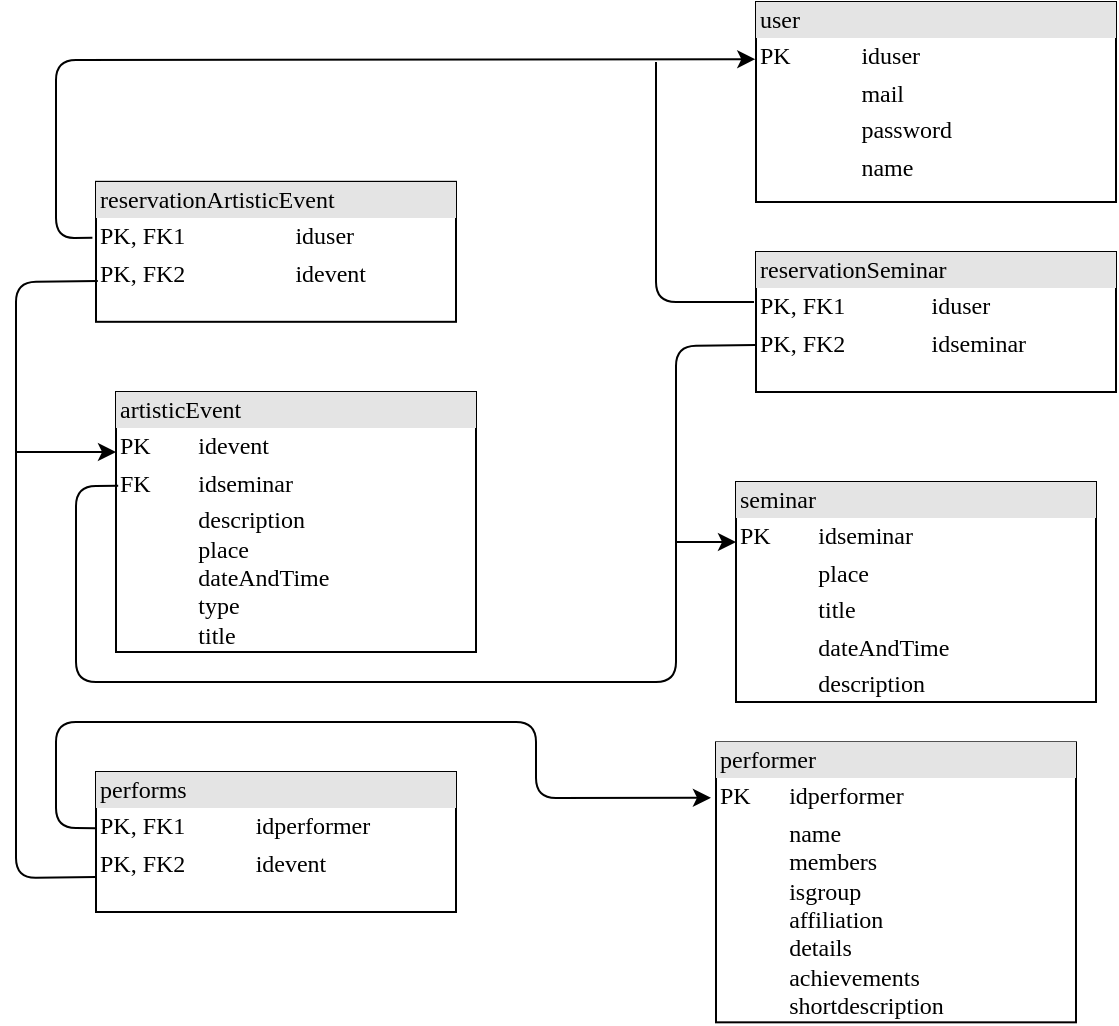 <mxfile version="10.9.5" type="device"><diagram name="Page-1" id="2ca16b54-16f6-2749-3443-fa8db7711227"><mxGraphModel dx="878" dy="518" grid="1" gridSize="10" guides="1" tooltips="1" connect="1" arrows="1" fold="1" page="1" pageScale="1" pageWidth="1100" pageHeight="850" background="#ffffff" math="0" shadow="0"><root><mxCell id="0"/><mxCell id="1" parent="0"/><mxCell id="2ed32ef02a7f4228-1" value="&lt;div style=&quot;box-sizing: border-box ; width: 100% ; background: #e4e4e4 ; padding: 2px&quot;&gt;artisticEvent&lt;/div&gt;&lt;table style=&quot;width: 100% ; font-size: 1em&quot; cellpadding=&quot;2&quot; cellspacing=&quot;0&quot;&gt;&lt;tbody&gt;&lt;tr&gt;&lt;td&gt;PK&lt;br&gt;&lt;/td&gt;&lt;td&gt;idevent&lt;br&gt;&lt;/td&gt;&lt;/tr&gt;&lt;tr&gt;&lt;td&gt;FK&lt;/td&gt;&lt;td&gt;idseminar&lt;/td&gt;&lt;/tr&gt;&lt;tr&gt;&lt;td&gt;&lt;br&gt;&lt;/td&gt;&lt;td&gt;description&lt;br&gt;place&lt;br&gt;dateAndTime&lt;br&gt;type&lt;br&gt;title&lt;/td&gt;&lt;/tr&gt;&lt;/tbody&gt;&lt;/table&gt;" style="verticalAlign=top;align=left;overflow=fill;html=1;rounded=0;shadow=0;comic=0;labelBackgroundColor=none;strokeColor=#000000;strokeWidth=1;fillColor=#ffffff;fontFamily=Verdana;fontSize=12;fontColor=#000000;" parent="1" vertex="1"><mxGeometry x="170" y="305" width="180" height="130" as="geometry"/></mxCell><mxCell id="2ed32ef02a7f4228-2" value="&lt;div style=&quot;box-sizing: border-box ; width: 100% ; background: #e4e4e4 ; padding: 2px&quot;&gt;user&lt;/div&gt;&lt;table style=&quot;width: 100% ; font-size: 1em&quot; cellpadding=&quot;2&quot; cellspacing=&quot;0&quot;&gt;&lt;tbody&gt;&lt;tr&gt;&lt;td&gt;PK&lt;/td&gt;&lt;td&gt;iduser&lt;/td&gt;&lt;/tr&gt;&lt;tr&gt;&lt;td&gt;&lt;br&gt;&lt;/td&gt;&lt;td&gt;mail&lt;/td&gt;&lt;/tr&gt;&lt;tr&gt;&lt;td&gt;&lt;/td&gt;&lt;td&gt;password&lt;/td&gt;&lt;/tr&gt;&lt;tr&gt;&lt;td&gt;&lt;br&gt;&lt;/td&gt;&lt;td&gt;name&lt;br&gt;&lt;/td&gt;&lt;/tr&gt;&lt;tr&gt;&lt;td&gt;&lt;br&gt;&lt;/td&gt;&lt;td&gt;&lt;br&gt;&lt;/td&gt;&lt;/tr&gt;&lt;tr&gt;&lt;td&gt;&lt;br&gt;&lt;/td&gt;&lt;td&gt;&lt;br&gt;&lt;/td&gt;&lt;/tr&gt;&lt;/tbody&gt;&lt;/table&gt;" style="verticalAlign=top;align=left;overflow=fill;html=1;rounded=0;shadow=0;comic=0;labelBackgroundColor=none;strokeColor=#000000;strokeWidth=1;fillColor=#ffffff;fontFamily=Verdana;fontSize=12;fontColor=#000000;" parent="1" vertex="1"><mxGeometry x="490" y="110" width="180" height="100" as="geometry"/></mxCell><mxCell id="2ed32ef02a7f4228-3" value="&lt;div style=&quot;box-sizing: border-box ; width: 100% ; background: #e4e4e4 ; padding: 2px&quot;&gt;reservationArtisticEvent&lt;/div&gt;&lt;table style=&quot;width: 100% ; font-size: 1em&quot; cellpadding=&quot;2&quot; cellspacing=&quot;0&quot;&gt;&lt;tbody&gt;&lt;tr&gt;&lt;td&gt;PK, FK1&lt;/td&gt;&lt;td&gt;iduser&lt;/td&gt;&lt;/tr&gt;&lt;tr&gt;&lt;td&gt;PK, FK2&lt;/td&gt;&lt;td&gt;idevent&lt;/td&gt;&lt;/tr&gt;&lt;tr&gt;&lt;td&gt;&lt;/td&gt;&lt;td&gt;&lt;br&gt;&lt;/td&gt;&lt;/tr&gt;&lt;tr&gt;&lt;td&gt;&lt;br&gt;&lt;/td&gt;&lt;td&gt;&lt;br&gt;&lt;/td&gt;&lt;/tr&gt;&lt;/tbody&gt;&lt;/table&gt;" style="verticalAlign=top;align=left;overflow=fill;html=1;rounded=0;shadow=0;comic=0;labelBackgroundColor=none;strokeColor=#000000;strokeWidth=1;fillColor=#ffffff;fontFamily=Verdana;fontSize=12;fontColor=#000000;" parent="1" vertex="1"><mxGeometry x="160" y="199.903" width="180" height="70" as="geometry"/></mxCell><mxCell id="2ed32ef02a7f4228-4" value="&lt;div style=&quot;box-sizing: border-box ; width: 100% ; background: #e4e4e4 ; padding: 2px&quot;&gt;performs&lt;/div&gt;&lt;table style=&quot;width: 100% ; font-size: 1em&quot; cellpadding=&quot;2&quot; cellspacing=&quot;0&quot;&gt;&lt;tbody&gt;&lt;tr&gt;&lt;td&gt;PK, FK1&lt;/td&gt;&lt;td&gt;idperformer&lt;/td&gt;&lt;/tr&gt;&lt;tr&gt;&lt;td&gt;PK, FK2&lt;/td&gt;&lt;td&gt;idevent&lt;/td&gt;&lt;/tr&gt;&lt;tr&gt;&lt;td&gt;&lt;/td&gt;&lt;td&gt;&lt;br&gt;&lt;/td&gt;&lt;/tr&gt;&lt;tr&gt;&lt;td&gt;&lt;br&gt;&lt;/td&gt;&lt;td&gt;&lt;br&gt;&lt;/td&gt;&lt;/tr&gt;&lt;/tbody&gt;&lt;/table&gt;" style="verticalAlign=top;align=left;overflow=fill;html=1;rounded=0;shadow=0;comic=0;labelBackgroundColor=none;strokeColor=#000000;strokeWidth=1;fillColor=#ffffff;fontFamily=Verdana;fontSize=12;fontColor=#000000;" parent="1" vertex="1"><mxGeometry x="160" y="495" width="180" height="70" as="geometry"/></mxCell><mxCell id="2ed32ef02a7f4228-5" value="&lt;div style=&quot;box-sizing: border-box ; width: 100% ; background: #e4e4e4 ; padding: 2px&quot;&gt;performer&lt;/div&gt;&lt;table style=&quot;width: 100% ; font-size: 1em&quot; cellpadding=&quot;2&quot; cellspacing=&quot;0&quot;&gt;&lt;tbody&gt;&lt;tr&gt;&lt;td&gt;PK&lt;/td&gt;&lt;td&gt;idperformer&lt;/td&gt;&lt;/tr&gt;&lt;tr&gt;&lt;td&gt;&lt;br&gt;&lt;/td&gt;&lt;td&gt;name&lt;br&gt;members&lt;br&gt;isgroup&lt;br&gt;affiliation&lt;br&gt;details&lt;br&gt;achievements&lt;br&gt;shortdescription&lt;br&gt;&lt;br&gt;&lt;/td&gt;&lt;/tr&gt;&lt;tr&gt;&lt;td&gt;&lt;/td&gt;&lt;td&gt;&lt;br&gt;&lt;br&gt;&lt;/td&gt;&lt;/tr&gt;&lt;/tbody&gt;&lt;/table&gt;" style="verticalAlign=top;align=left;overflow=fill;html=1;rounded=0;shadow=0;comic=0;labelBackgroundColor=none;strokeColor=#000000;strokeWidth=1;fillColor=#ffffff;fontFamily=Verdana;fontSize=12;fontColor=#000000;" parent="1" vertex="1"><mxGeometry x="470" y="480.164" width="180" height="140" as="geometry"/></mxCell><mxCell id="2ed32ef02a7f4228-7" value="&lt;div style=&quot;box-sizing: border-box ; width: 100% ; background: #e4e4e4 ; padding: 2px&quot;&gt;seminar&lt;/div&gt;&lt;table style=&quot;width: 100% ; font-size: 1em&quot; cellpadding=&quot;2&quot; cellspacing=&quot;0&quot;&gt;&lt;tbody&gt;&lt;tr&gt;&lt;td&gt;PK&lt;/td&gt;&lt;td&gt;idseminar&lt;/td&gt;&lt;/tr&gt;&lt;tr&gt;&lt;td&gt;&lt;br&gt;&lt;/td&gt;&lt;td&gt;place&lt;/td&gt;&lt;/tr&gt;&lt;tr&gt;&lt;td&gt;&lt;/td&gt;&lt;td&gt;title&lt;/td&gt;&lt;/tr&gt;&lt;tr&gt;&lt;td&gt;&lt;br&gt;&lt;/td&gt;&lt;td&gt;dateAndTime&lt;br&gt;&lt;/td&gt;&lt;/tr&gt;&lt;tr&gt;&lt;td&gt;&lt;br&gt;&lt;/td&gt;&lt;td&gt;description&lt;br&gt;&lt;/td&gt;&lt;/tr&gt;&lt;/tbody&gt;&lt;/table&gt;" style="verticalAlign=top;align=left;overflow=fill;html=1;rounded=0;shadow=0;comic=0;labelBackgroundColor=none;strokeColor=#000000;strokeWidth=1;fillColor=#ffffff;fontFamily=Verdana;fontSize=12;fontColor=#000000;" parent="1" vertex="1"><mxGeometry x="480" y="350" width="180" height="110" as="geometry"/></mxCell><mxCell id="2ed32ef02a7f4228-12" value="&lt;div style=&quot;box-sizing: border-box ; width: 100% ; background: #e4e4e4 ; padding: 2px&quot;&gt;reservationSeminar&lt;/div&gt;&lt;table style=&quot;width: 100% ; font-size: 1em&quot; cellpadding=&quot;2&quot; cellspacing=&quot;0&quot;&gt;&lt;tbody&gt;&lt;tr&gt;&lt;td&gt;PK, FK1&lt;/td&gt;&lt;td&gt;iduser&lt;/td&gt;&lt;/tr&gt;&lt;tr&gt;&lt;td&gt;PK, FK2&lt;/td&gt;&lt;td&gt;idseminar&lt;/td&gt;&lt;/tr&gt;&lt;tr&gt;&lt;td&gt;&lt;/td&gt;&lt;td&gt;&lt;br&gt;&lt;/td&gt;&lt;/tr&gt;&lt;tr&gt;&lt;td&gt;&lt;br&gt;&lt;/td&gt;&lt;td&gt;&lt;br&gt;&lt;/td&gt;&lt;/tr&gt;&lt;tr&gt;&lt;td&gt;&lt;br&gt;&lt;/td&gt;&lt;td&gt;&lt;br&gt;&lt;/td&gt;&lt;/tr&gt;&lt;tr&gt;&lt;td&gt;&lt;br&gt;&lt;/td&gt;&lt;td&gt;&lt;br&gt;&lt;/td&gt;&lt;/tr&gt;&lt;/tbody&gt;&lt;/table&gt;" style="verticalAlign=top;align=left;overflow=fill;html=1;rounded=0;shadow=0;comic=0;labelBackgroundColor=none;strokeColor=#000000;strokeWidth=1;fillColor=#ffffff;fontFamily=Verdana;fontSize=12;fontColor=#000000;" parent="1" vertex="1"><mxGeometry x="490" y="235" width="180" height="70" as="geometry"/></mxCell><mxCell id="6DYyFo0uHcDvV1C2NKcj-1" value="" style="endArrow=classic;html=1;exitX=-0.01;exitY=0.4;exitDx=0;exitDy=0;exitPerimeter=0;entryX=-0.002;entryY=0.286;entryDx=0;entryDy=0;entryPerimeter=0;" edge="1" parent="1" source="2ed32ef02a7f4228-3" target="2ed32ef02a7f4228-2"><mxGeometry width="50" height="50" relative="1" as="geometry"><mxPoint x="140" y="230" as="sourcePoint"/><mxPoint x="490" y="65" as="targetPoint"/><Array as="points"><mxPoint x="140" y="228"/><mxPoint x="140" y="139"/></Array></mxGeometry></mxCell><mxCell id="6DYyFo0uHcDvV1C2NKcj-2" value="" style="endArrow=none;html=1;" edge="1" parent="1"><mxGeometry width="50" height="50" relative="1" as="geometry"><mxPoint x="489" y="260" as="sourcePoint"/><mxPoint x="440" y="140" as="targetPoint"/><Array as="points"><mxPoint x="440" y="260"/></Array></mxGeometry></mxCell><mxCell id="6DYyFo0uHcDvV1C2NKcj-3" value="" style="endArrow=classic;html=1;entryX=-0.014;entryY=0.198;entryDx=0;entryDy=0;entryPerimeter=0;exitX=0;exitY=0.401;exitDx=0;exitDy=0;exitPerimeter=0;" edge="1" parent="1" source="2ed32ef02a7f4228-4" target="2ed32ef02a7f4228-5"><mxGeometry width="50" height="50" relative="1" as="geometry"><mxPoint x="220" y="710" as="sourcePoint"/><mxPoint x="270" y="660" as="targetPoint"/><Array as="points"><mxPoint x="140" y="523"/><mxPoint x="140" y="470"/><mxPoint x="380" y="470"/><mxPoint x="380" y="508"/></Array></mxGeometry></mxCell><mxCell id="6DYyFo0uHcDvV1C2NKcj-4" value="" style="endArrow=none;html=1;exitX=0;exitY=0.75;exitDx=0;exitDy=0;endFill=0;" edge="1" parent="1" source="2ed32ef02a7f4228-4"><mxGeometry width="50" height="50" relative="1" as="geometry"><mxPoint x="70" y="480" as="sourcePoint"/><mxPoint x="120" y="330" as="targetPoint"/><Array as="points"><mxPoint x="120" y="548"/><mxPoint x="120" y="372"/></Array></mxGeometry></mxCell><mxCell id="6DYyFo0uHcDvV1C2NKcj-6" value="" style="endArrow=none;html=1;entryX=0.005;entryY=0.709;entryDx=0;entryDy=0;entryPerimeter=0;" edge="1" parent="1" target="2ed32ef02a7f4228-3"><mxGeometry width="50" height="50" relative="1" as="geometry"><mxPoint x="120" y="380" as="sourcePoint"/><mxPoint x="150" y="250" as="targetPoint"/><Array as="points"><mxPoint x="120" y="250"/></Array></mxGeometry></mxCell><mxCell id="6DYyFo0uHcDvV1C2NKcj-7" value="" style="endArrow=classic;html=1;entryX=0;entryY=0.231;entryDx=0;entryDy=0;entryPerimeter=0;" edge="1" parent="1" target="2ed32ef02a7f4228-1"><mxGeometry width="50" height="50" relative="1" as="geometry"><mxPoint x="120" y="335" as="sourcePoint"/><mxPoint x="100" y="340" as="targetPoint"/></mxGeometry></mxCell><mxCell id="6DYyFo0uHcDvV1C2NKcj-8" value="" style="endArrow=classic;html=1;entryX=0;entryY=0.231;entryDx=0;entryDy=0;entryPerimeter=0;" edge="1" parent="1"><mxGeometry width="50" height="50" relative="1" as="geometry"><mxPoint x="450" y="380" as="sourcePoint"/><mxPoint x="480" y="380" as="targetPoint"/></mxGeometry></mxCell><mxCell id="6DYyFo0uHcDvV1C2NKcj-9" value="" style="endArrow=none;html=1;exitX=0.006;exitY=0.361;exitDx=0;exitDy=0;exitPerimeter=0;entryX=-0.001;entryY=0.664;entryDx=0;entryDy=0;entryPerimeter=0;" edge="1" parent="1" source="2ed32ef02a7f4228-1" target="2ed32ef02a7f4228-12"><mxGeometry width="50" height="50" relative="1" as="geometry"><mxPoint x="380" y="370" as="sourcePoint"/><mxPoint x="450" y="250" as="targetPoint"/><Array as="points"><mxPoint x="150" y="352"/><mxPoint x="150" y="450"/><mxPoint x="450" y="450"/><mxPoint x="450" y="282"/></Array></mxGeometry></mxCell></root></mxGraphModel></diagram></mxfile>